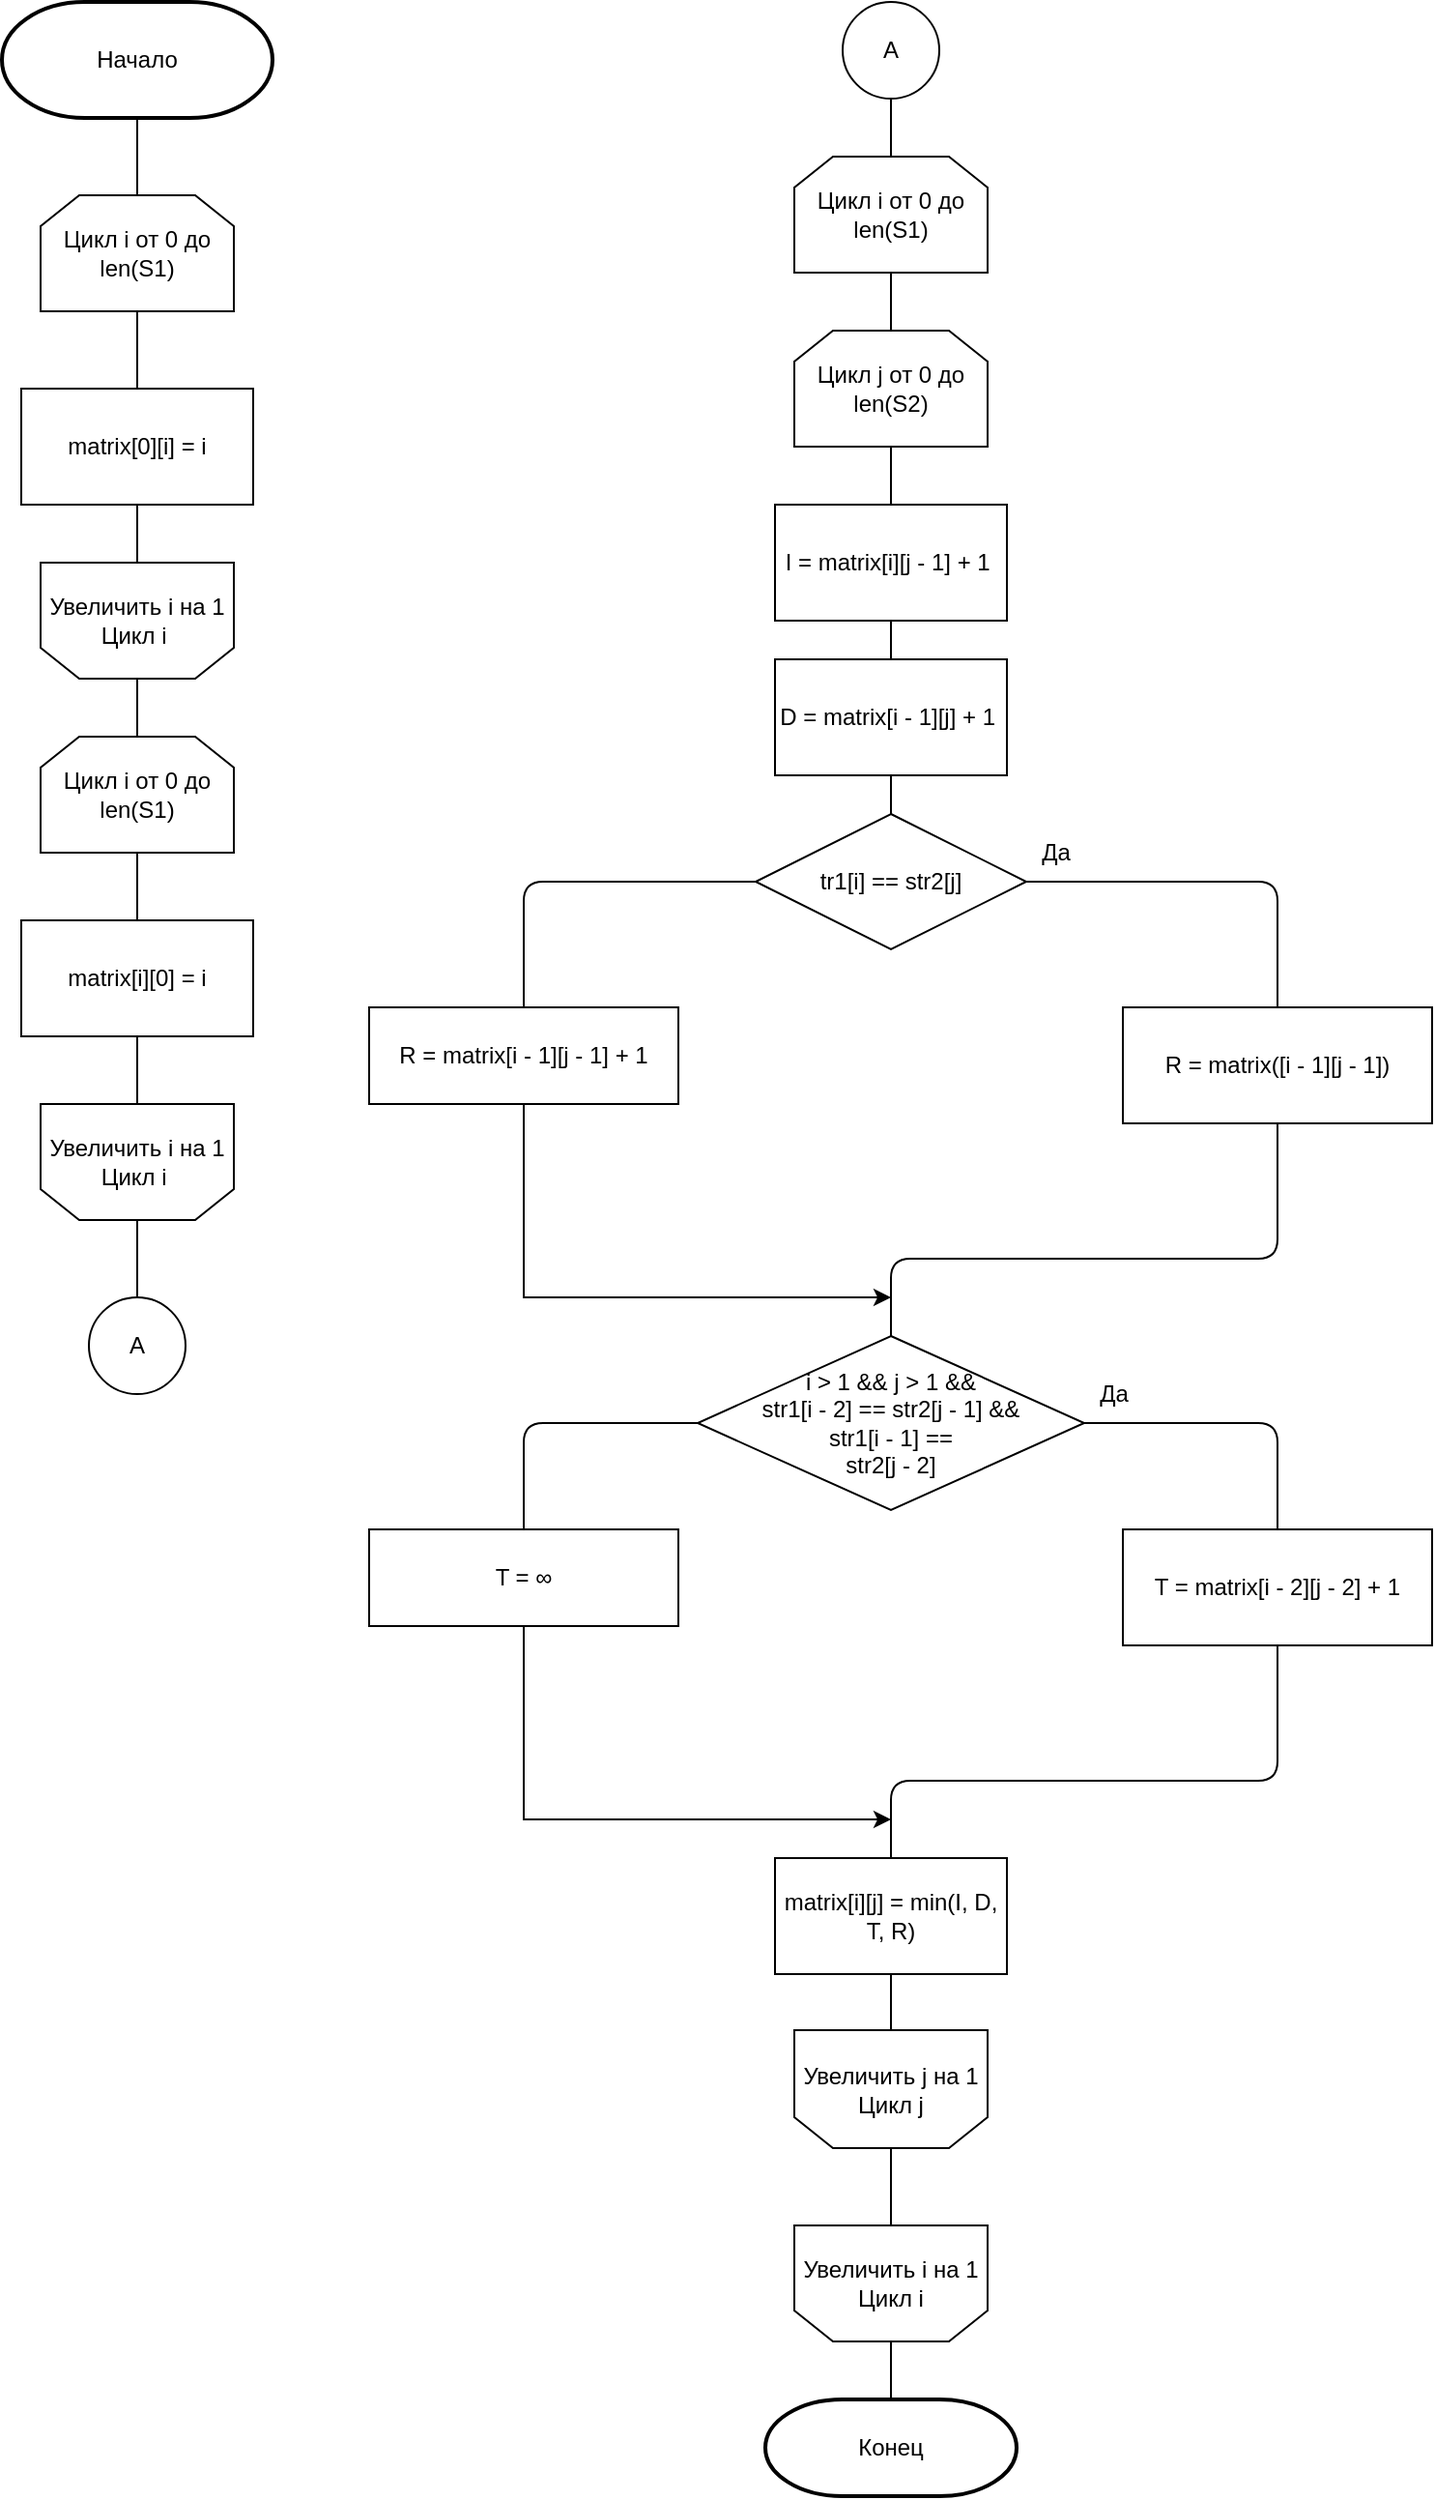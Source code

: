 <mxfile version="13.8.6" type="device"><diagram id="6K7XXClVdvOmj36wmesm" name="Страница 1"><mxGraphModel dx="1022" dy="520" grid="1" gridSize="10" guides="1" tooltips="1" connect="1" arrows="1" fold="1" page="1" pageScale="1" pageWidth="827" pageHeight="1169" math="0" shadow="0"><root><mxCell id="0"/><mxCell id="1" parent="0"/><mxCell id="uR2kxsGgB75AmVeeYkQc-1" value="Начало" style="strokeWidth=2;html=1;shape=mxgraph.flowchart.terminator;whiteSpace=wrap;" parent="1" vertex="1"><mxGeometry x="290" y="50" width="140" height="60" as="geometry"/></mxCell><mxCell id="uR2kxsGgB75AmVeeYkQc-2" value="" style="endArrow=none;html=1;exitX=0.5;exitY=0;exitDx=0;exitDy=0;exitPerimeter=0;entryX=0.5;entryY=1;entryDx=0;entryDy=0;entryPerimeter=0;" parent="1" target="uR2kxsGgB75AmVeeYkQc-1" edge="1"><mxGeometry width="50" height="50" relative="1" as="geometry"><mxPoint x="360" y="150" as="sourcePoint"/><mxPoint x="390" y="110" as="targetPoint"/></mxGeometry></mxCell><mxCell id="uR2kxsGgB75AmVeeYkQc-4" value="matrix[0][i] = i" style="whiteSpace=wrap;html=1;" parent="1" vertex="1"><mxGeometry x="300" y="250" width="120" height="60" as="geometry"/></mxCell><mxCell id="uR2kxsGgB75AmVeeYkQc-5" value="" style="endArrow=none;html=1;exitX=0.5;exitY=0;exitDx=0;exitDy=0;entryX=0.5;entryY=1;entryDx=0;entryDy=0;entryPerimeter=0;" parent="1" source="uR2kxsGgB75AmVeeYkQc-4" edge="1"><mxGeometry width="50" height="50" relative="1" as="geometry"><mxPoint x="340" y="250" as="sourcePoint"/><mxPoint x="360" y="210" as="targetPoint"/></mxGeometry></mxCell><mxCell id="uR2kxsGgB75AmVeeYkQc-7" value="" style="endArrow=none;html=1;" parent="1" edge="1"><mxGeometry width="50" height="50" relative="1" as="geometry"><mxPoint x="360" y="340" as="sourcePoint"/><mxPoint x="360" y="310" as="targetPoint"/><Array as="points"><mxPoint x="360" y="330"/></Array></mxGeometry></mxCell><mxCell id="uR2kxsGgB75AmVeeYkQc-9" value="matrix[i][0] = i" style="whiteSpace=wrap;html=1;" parent="1" vertex="1"><mxGeometry x="300" y="525" width="120" height="60" as="geometry"/></mxCell><mxCell id="uR2kxsGgB75AmVeeYkQc-11" value="" style="endArrow=none;html=1;entryX=0.5;entryY=0;entryDx=0;entryDy=0;entryPerimeter=0;" parent="1" edge="1"><mxGeometry width="50" height="50" relative="1" as="geometry"><mxPoint x="360" y="430" as="sourcePoint"/><mxPoint x="360" y="400" as="targetPoint"/></mxGeometry></mxCell><mxCell id="uR2kxsGgB75AmVeeYkQc-12" value="" style="endArrow=none;html=1;entryX=0.5;entryY=1;entryDx=0;entryDy=0;entryPerimeter=0;exitX=0.5;exitY=0;exitDx=0;exitDy=0;" parent="1" source="uR2kxsGgB75AmVeeYkQc-9" edge="1"><mxGeometry width="50" height="50" relative="1" as="geometry"><mxPoint x="370" y="440" as="sourcePoint"/><mxPoint x="360" y="490" as="targetPoint"/></mxGeometry></mxCell><mxCell id="uR2kxsGgB75AmVeeYkQc-13" value="" style="endArrow=none;html=1;entryX=0.5;entryY=1;entryDx=0;entryDy=0;exitX=0.5;exitY=1;exitDx=0;exitDy=0;exitPerimeter=0;" parent="1" target="uR2kxsGgB75AmVeeYkQc-9" edge="1"><mxGeometry width="50" height="50" relative="1" as="geometry"><mxPoint x="360" y="620" as="sourcePoint"/><mxPoint x="380" y="420" as="targetPoint"/></mxGeometry></mxCell><mxCell id="uR2kxsGgB75AmVeeYkQc-14" value="" style="endArrow=none;html=1;entryX=0.5;entryY=0;entryDx=0;entryDy=0;entryPerimeter=0;" parent="1" edge="1"><mxGeometry width="50" height="50" relative="1" as="geometry"><mxPoint x="360" y="720" as="sourcePoint"/><mxPoint x="360" y="680" as="targetPoint"/></mxGeometry></mxCell><mxCell id="uR2kxsGgB75AmVeeYkQc-15" value="A" style="ellipse;whiteSpace=wrap;html=1;aspect=fixed;" parent="1" vertex="1"><mxGeometry x="335" y="720" width="50" height="50" as="geometry"/></mxCell><mxCell id="uR2kxsGgB75AmVeeYkQc-16" value="A" style="ellipse;whiteSpace=wrap;html=1;aspect=fixed;" parent="1" vertex="1"><mxGeometry x="725" y="50" width="50" height="50" as="geometry"/></mxCell><mxCell id="uR2kxsGgB75AmVeeYkQc-19" value="I = matrix[i][j - 1] + 1&amp;nbsp;" style="whiteSpace=wrap;html=1;" parent="1" vertex="1"><mxGeometry x="690" y="310" width="120" height="60" as="geometry"/></mxCell><mxCell id="uR2kxsGgB75AmVeeYkQc-20" value="D = matrix[i - 1][j] + 1&amp;nbsp;" style="whiteSpace=wrap;html=1;" parent="1" vertex="1"><mxGeometry x="690" y="390" width="120" height="60" as="geometry"/></mxCell><mxCell id="uR2kxsGgB75AmVeeYkQc-21" value="tr1[i] == str2[j]" style="rhombus;whiteSpace=wrap;html=1;" parent="1" vertex="1"><mxGeometry x="680" y="470" width="140" height="70" as="geometry"/></mxCell><mxCell id="uR2kxsGgB75AmVeeYkQc-22" value="R = matrix([i - 1][j - 1])" style="whiteSpace=wrap;html=1;" parent="1" vertex="1"><mxGeometry x="870" y="570" width="160" height="60" as="geometry"/></mxCell><mxCell id="uR2kxsGgB75AmVeeYkQc-23" style="edgeStyle=orthogonalEdgeStyle;rounded=0;orthogonalLoop=1;jettySize=auto;html=1;" parent="1" source="uR2kxsGgB75AmVeeYkQc-24" edge="1"><mxGeometry relative="1" as="geometry"><mxPoint x="750" y="720" as="targetPoint"/><Array as="points"><mxPoint x="560" y="720"/><mxPoint x="710" y="720"/></Array></mxGeometry></mxCell><mxCell id="uR2kxsGgB75AmVeeYkQc-24" value="R = matrix[i - 1][j - 1] + 1" style="whiteSpace=wrap;html=1;" parent="1" vertex="1"><mxGeometry x="480" y="570" width="160" height="50" as="geometry"/></mxCell><mxCell id="uR2kxsGgB75AmVeeYkQc-25" value="Да" style="text;html=1;align=center;verticalAlign=middle;resizable=0;points=[];autosize=1;" parent="1" vertex="1"><mxGeometry x="820" y="480" width="30" height="20" as="geometry"/></mxCell><mxCell id="uR2kxsGgB75AmVeeYkQc-26" value="" style="endArrow=none;html=1;exitX=0.5;exitY=0;exitDx=0;exitDy=0;entryX=0;entryY=0.5;entryDx=0;entryDy=0;" parent="1" source="uR2kxsGgB75AmVeeYkQc-24" target="uR2kxsGgB75AmVeeYkQc-21" edge="1"><mxGeometry width="50" height="50" relative="1" as="geometry"><mxPoint x="950" y="650" as="sourcePoint"/><mxPoint x="1000" y="600" as="targetPoint"/><Array as="points"><mxPoint x="560" y="505"/></Array></mxGeometry></mxCell><mxCell id="uR2kxsGgB75AmVeeYkQc-27" value="" style="endArrow=none;html=1;exitX=0.5;exitY=0;exitDx=0;exitDy=0;entryX=1;entryY=0.5;entryDx=0;entryDy=0;" parent="1" source="uR2kxsGgB75AmVeeYkQc-22" target="uR2kxsGgB75AmVeeYkQc-21" edge="1"><mxGeometry width="50" height="50" relative="1" as="geometry"><mxPoint x="920" y="630" as="sourcePoint"/><mxPoint x="970" y="580" as="targetPoint"/><Array as="points"><mxPoint x="950" y="505"/></Array></mxGeometry></mxCell><mxCell id="uR2kxsGgB75AmVeeYkQc-28" style="edgeStyle=none;rounded=0;orthogonalLoop=1;jettySize=auto;html=1;entryX=0.5;entryY=1;entryDx=0;entryDy=0;" parent="1" source="uR2kxsGgB75AmVeeYkQc-24" target="uR2kxsGgB75AmVeeYkQc-24" edge="1"><mxGeometry relative="1" as="geometry"/></mxCell><mxCell id="uR2kxsGgB75AmVeeYkQc-29" value="" style="endArrow=none;html=1;entryX=0.5;entryY=1;entryDx=0;entryDy=0;exitX=0.5;exitY=0;exitDx=0;exitDy=0;" parent="1" target="uR2kxsGgB75AmVeeYkQc-22" edge="1"><mxGeometry width="50" height="50" relative="1" as="geometry"><mxPoint x="750" y="740" as="sourcePoint"/><mxPoint x="960" y="660" as="targetPoint"/><Array as="points"><mxPoint x="750" y="700"/><mxPoint x="950" y="700"/></Array></mxGeometry></mxCell><mxCell id="uR2kxsGgB75AmVeeYkQc-30" value="" style="endArrow=none;html=1;entryX=0.5;entryY=1;entryDx=0;entryDy=0;" parent="1" target="uR2kxsGgB75AmVeeYkQc-16" edge="1"><mxGeometry width="50" height="50" relative="1" as="geometry"><mxPoint x="750" y="130" as="sourcePoint"/><mxPoint x="780" y="100" as="targetPoint"/></mxGeometry></mxCell><mxCell id="uR2kxsGgB75AmVeeYkQc-31" value="" style="endArrow=none;html=1;entryX=0.5;entryY=1;entryDx=0;entryDy=0;exitX=0.5;exitY=0;exitDx=0;exitDy=0;exitPerimeter=0;entryPerimeter=0;" parent="1" edge="1"><mxGeometry width="50" height="50" relative="1" as="geometry"><mxPoint x="750" y="220" as="sourcePoint"/><mxPoint x="750" y="190" as="targetPoint"/></mxGeometry></mxCell><mxCell id="uR2kxsGgB75AmVeeYkQc-32" value="" style="endArrow=none;html=1;exitX=0.5;exitY=0;exitDx=0;exitDy=0;" parent="1" source="uR2kxsGgB75AmVeeYkQc-19" edge="1"><mxGeometry width="50" height="50" relative="1" as="geometry"><mxPoint x="780" y="160" as="sourcePoint"/><mxPoint x="750" y="280" as="targetPoint"/></mxGeometry></mxCell><mxCell id="uR2kxsGgB75AmVeeYkQc-33" value="" style="endArrow=none;html=1;entryX=0.5;entryY=1;entryDx=0;entryDy=0;exitX=0.5;exitY=0;exitDx=0;exitDy=0;" parent="1" source="uR2kxsGgB75AmVeeYkQc-20" target="uR2kxsGgB75AmVeeYkQc-19" edge="1"><mxGeometry width="50" height="50" relative="1" as="geometry"><mxPoint x="790" y="170" as="sourcePoint"/><mxPoint x="790" y="140" as="targetPoint"/></mxGeometry></mxCell><mxCell id="uR2kxsGgB75AmVeeYkQc-34" value="" style="endArrow=none;html=1;exitX=0.5;exitY=0;exitDx=0;exitDy=0;" parent="1" source="uR2kxsGgB75AmVeeYkQc-21" edge="1"><mxGeometry width="50" height="50" relative="1" as="geometry"><mxPoint x="800" y="180" as="sourcePoint"/><mxPoint x="750" y="450" as="targetPoint"/></mxGeometry></mxCell><mxCell id="uR2kxsGgB75AmVeeYkQc-37" value="Конец" style="strokeWidth=2;html=1;shape=mxgraph.flowchart.terminator;whiteSpace=wrap;" parent="1" vertex="1"><mxGeometry x="685" y="1290" width="130" height="50" as="geometry"/></mxCell><mxCell id="uR2kxsGgB75AmVeeYkQc-38" value="" style="endArrow=none;html=1;exitX=0.5;exitY=1;exitDx=0;exitDy=0;exitPerimeter=0;entryX=0.5;entryY=0;entryDx=0;entryDy=0;entryPerimeter=0;" parent="1" edge="1"><mxGeometry width="50" height="50" relative="1" as="geometry"><mxPoint x="750" y="1200" as="sourcePoint"/><mxPoint x="750" y="1160" as="targetPoint"/></mxGeometry></mxCell><mxCell id="uR2kxsGgB75AmVeeYkQc-39" value="" style="endArrow=none;html=1;exitX=0.5;exitY=0;exitDx=0;exitDy=0;exitPerimeter=0;entryX=0.5;entryY=0;entryDx=0;entryDy=0;entryPerimeter=0;" parent="1" source="uR2kxsGgB75AmVeeYkQc-37" edge="1"><mxGeometry width="50" height="50" relative="1" as="geometry"><mxPoint x="760" y="1210" as="sourcePoint"/><mxPoint x="750" y="1260" as="targetPoint"/></mxGeometry></mxCell><mxCell id="uR2kxsGgB75AmVeeYkQc-42" value="i &amp;gt; 1 &amp;amp;&amp;amp; j &amp;gt; 1 &amp;amp;&amp;amp;&lt;br/&gt;str1[i - 2] == str2[j - 1] &amp;amp;&amp;amp;&lt;br/&gt;str1[i - 1] ==&lt;br/&gt;str2[j - 2]&lt;br/&gt;" style="rhombus;whiteSpace=wrap;html=1;" parent="1" vertex="1"><mxGeometry x="650" y="740" width="200" height="90" as="geometry"/></mxCell><mxCell id="uR2kxsGgB75AmVeeYkQc-43" value="T = matrix[i - 2][j - 2] + 1" style="whiteSpace=wrap;html=1;" parent="1" vertex="1"><mxGeometry x="870" y="840" width="160" height="60" as="geometry"/></mxCell><mxCell id="uR2kxsGgB75AmVeeYkQc-44" style="edgeStyle=orthogonalEdgeStyle;rounded=0;orthogonalLoop=1;jettySize=auto;html=1;" parent="1" source="uR2kxsGgB75AmVeeYkQc-45" edge="1"><mxGeometry relative="1" as="geometry"><mxPoint x="750" y="990" as="targetPoint"/><Array as="points"><mxPoint x="560" y="990"/></Array></mxGeometry></mxCell><mxCell id="uR2kxsGgB75AmVeeYkQc-45" value="T = ∞ " style="whiteSpace=wrap;html=1;" parent="1" vertex="1"><mxGeometry x="480" y="840" width="160" height="50" as="geometry"/></mxCell><mxCell id="uR2kxsGgB75AmVeeYkQc-46" value="Да" style="text;html=1;align=center;verticalAlign=middle;resizable=0;points=[];autosize=1;" parent="1" vertex="1"><mxGeometry x="850" y="760" width="30" height="20" as="geometry"/></mxCell><mxCell id="uR2kxsGgB75AmVeeYkQc-47" value="" style="endArrow=none;html=1;exitX=0.5;exitY=0;exitDx=0;exitDy=0;entryX=0;entryY=0.5;entryDx=0;entryDy=0;" parent="1" source="uR2kxsGgB75AmVeeYkQc-45" target="uR2kxsGgB75AmVeeYkQc-42" edge="1"><mxGeometry width="50" height="50" relative="1" as="geometry"><mxPoint x="950" y="920" as="sourcePoint"/><mxPoint x="1000" y="870" as="targetPoint"/><Array as="points"><mxPoint x="560" y="785"/></Array></mxGeometry></mxCell><mxCell id="uR2kxsGgB75AmVeeYkQc-48" value="" style="endArrow=none;html=1;exitX=0.5;exitY=0;exitDx=0;exitDy=0;entryX=1;entryY=0.5;entryDx=0;entryDy=0;" parent="1" source="uR2kxsGgB75AmVeeYkQc-43" target="uR2kxsGgB75AmVeeYkQc-42" edge="1"><mxGeometry width="50" height="50" relative="1" as="geometry"><mxPoint x="920" y="900" as="sourcePoint"/><mxPoint x="970" y="850" as="targetPoint"/><Array as="points"><mxPoint x="950" y="785"/></Array></mxGeometry></mxCell><mxCell id="uR2kxsGgB75AmVeeYkQc-49" style="edgeStyle=none;rounded=0;orthogonalLoop=1;jettySize=auto;html=1;entryX=0.5;entryY=1;entryDx=0;entryDy=0;" parent="1" source="uR2kxsGgB75AmVeeYkQc-45" target="uR2kxsGgB75AmVeeYkQc-45" edge="1"><mxGeometry relative="1" as="geometry"/></mxCell><mxCell id="uR2kxsGgB75AmVeeYkQc-50" value="" style="endArrow=none;html=1;entryX=0.5;entryY=1;entryDx=0;entryDy=0;exitX=0.5;exitY=0;exitDx=0;exitDy=0;" parent="1" target="uR2kxsGgB75AmVeeYkQc-43" edge="1"><mxGeometry width="50" height="50" relative="1" as="geometry"><mxPoint x="750" y="1010" as="sourcePoint"/><mxPoint x="960" y="930" as="targetPoint"/><Array as="points"><mxPoint x="750" y="970"/><mxPoint x="950" y="970"/></Array></mxGeometry></mxCell><mxCell id="uR2kxsGgB75AmVeeYkQc-51" value="matrix[i][j] = min(I, D, T, R)" style="whiteSpace=wrap;html=1;" parent="1" vertex="1"><mxGeometry x="690" y="1010" width="120" height="60" as="geometry"/></mxCell><mxCell id="uR2kxsGgB75AmVeeYkQc-52" value="" style="endArrow=none;html=1;" parent="1" edge="1"><mxGeometry width="50" height="50" relative="1" as="geometry"><mxPoint x="750" y="1100" as="sourcePoint"/><mxPoint x="750" y="1070" as="targetPoint"/></mxGeometry></mxCell><mxCell id="A4irY-BCkZK-JjoevgZ8-1" value="&lt;span&gt;Цикл i от 0 до len(S1)&lt;/span&gt;" style="shape=loopLimit;whiteSpace=wrap;html=1;" vertex="1" parent="1"><mxGeometry x="310" y="150" width="100" height="60" as="geometry"/></mxCell><mxCell id="A4irY-BCkZK-JjoevgZ8-3" value="&lt;span&gt;Увеличить i на 1&lt;/span&gt;&lt;br&gt;&lt;span&gt;Цикл i&amp;nbsp;&lt;/span&gt;" style="shape=loopLimit;whiteSpace=wrap;html=1;direction=west;" vertex="1" parent="1"><mxGeometry x="310" y="340" width="100" height="60" as="geometry"/></mxCell><mxCell id="A4irY-BCkZK-JjoevgZ8-4" value="&lt;span&gt;Цикл i от 0 до len(S1)&lt;/span&gt;" style="shape=loopLimit;whiteSpace=wrap;html=1;" vertex="1" parent="1"><mxGeometry x="310" y="430" width="100" height="60" as="geometry"/></mxCell><mxCell id="A4irY-BCkZK-JjoevgZ8-5" value="&lt;span&gt;Увеличить i на 1&lt;/span&gt;&lt;br&gt;&lt;span&gt;Цикл i&amp;nbsp;&lt;/span&gt;" style="shape=loopLimit;whiteSpace=wrap;html=1;direction=west;" vertex="1" parent="1"><mxGeometry x="310" y="620" width="100" height="60" as="geometry"/></mxCell><mxCell id="A4irY-BCkZK-JjoevgZ8-6" value="&lt;span&gt;Цикл i от 0 до len(S1)&lt;/span&gt;" style="shape=loopLimit;whiteSpace=wrap;html=1;" vertex="1" parent="1"><mxGeometry x="700" y="130" width="100" height="60" as="geometry"/></mxCell><mxCell id="A4irY-BCkZK-JjoevgZ8-7" value="&lt;span&gt;Цикл j от 0 до len(S2)&lt;/span&gt;" style="shape=loopLimit;whiteSpace=wrap;html=1;" vertex="1" parent="1"><mxGeometry x="700" y="220" width="100" height="60" as="geometry"/></mxCell><mxCell id="A4irY-BCkZK-JjoevgZ8-8" value="&lt;span&gt;Увеличить j на 1&lt;/span&gt;&lt;br&gt;&lt;span&gt;Цикл j&lt;/span&gt;" style="shape=loopLimit;whiteSpace=wrap;html=1;direction=west;" vertex="1" parent="1"><mxGeometry x="700" y="1099" width="100" height="61" as="geometry"/></mxCell><mxCell id="A4irY-BCkZK-JjoevgZ8-9" value="&lt;span&gt;Увеличить i на 1&lt;/span&gt;&lt;br&gt;&lt;span&gt;Цикл i&lt;br&gt;&lt;/span&gt;" style="shape=loopLimit;whiteSpace=wrap;html=1;direction=west;" vertex="1" parent="1"><mxGeometry x="700" y="1200" width="100" height="60" as="geometry"/></mxCell></root></mxGraphModel></diagram></mxfile>